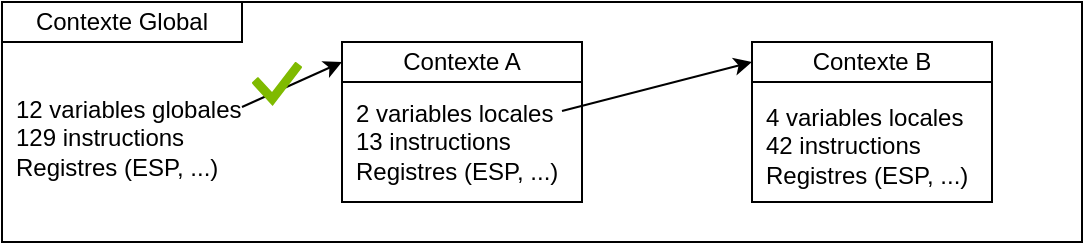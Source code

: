 <mxfile version="10.6.7" type="device"><diagram id="6El_ejY5EhcfQxHQ4nDC" name="Page-1"><mxGraphModel dx="738" dy="505" grid="1" gridSize="10" guides="1" tooltips="1" connect="1" arrows="1" fold="1" page="1" pageScale="1" pageWidth="827" pageHeight="1169" math="0" shadow="0"><root><mxCell id="0"/><mxCell id="1" parent="0"/><mxCell id="yjf1nJCclEHqCclhS205-9" value="" style="rounded=0;whiteSpace=wrap;html=1;strokeColor=#000000;align=left;" vertex="1" parent="1"><mxGeometry x="130" y="110" width="540" height="120" as="geometry"/></mxCell><mxCell id="yjf1nJCclEHqCclhS205-4" value="" style="group" vertex="1" connectable="0" parent="1"><mxGeometry x="300" y="130" width="120" height="80" as="geometry"/></mxCell><mxCell id="yjf1nJCclEHqCclhS205-1" value="" style="rounded=0;whiteSpace=wrap;html=1;" vertex="1" parent="yjf1nJCclEHqCclhS205-4"><mxGeometry width="120" height="80" as="geometry"/></mxCell><mxCell id="yjf1nJCclEHqCclhS205-2" value="Contexte A" style="text;html=1;strokeColor=#000000;fillColor=none;align=center;verticalAlign=middle;whiteSpace=wrap;rounded=0;" vertex="1" parent="yjf1nJCclEHqCclhS205-4"><mxGeometry width="120" height="20" as="geometry"/></mxCell><mxCell id="yjf1nJCclEHqCclhS205-3" value="2 variables locales&lt;br&gt;13 instructions&lt;br&gt;Registres (ESP, ...)&lt;br&gt;" style="text;html=1;strokeColor=none;fillColor=none;align=left;verticalAlign=top;whiteSpace=wrap;rounded=0;" vertex="1" parent="yjf1nJCclEHqCclhS205-4"><mxGeometry x="5" y="22" width="105" height="50" as="geometry"/></mxCell><mxCell id="yjf1nJCclEHqCclhS205-5" value="" style="group" vertex="1" connectable="0" parent="1"><mxGeometry x="505" y="130" width="120" height="80" as="geometry"/></mxCell><mxCell id="yjf1nJCclEHqCclhS205-6" value="" style="rounded=0;whiteSpace=wrap;html=1;" vertex="1" parent="yjf1nJCclEHqCclhS205-5"><mxGeometry width="120" height="80" as="geometry"/></mxCell><mxCell id="yjf1nJCclEHqCclhS205-7" value="Contexte B" style="text;html=1;strokeColor=#000000;fillColor=none;align=center;verticalAlign=middle;whiteSpace=wrap;rounded=0;" vertex="1" parent="yjf1nJCclEHqCclhS205-5"><mxGeometry width="120" height="20" as="geometry"/></mxCell><mxCell id="yjf1nJCclEHqCclhS205-8" value="4 variables locales&lt;br&gt;42 instructions&lt;br&gt;Registres (ESP, ...)&lt;br&gt;" style="text;html=1;strokeColor=none;fillColor=none;align=left;verticalAlign=top;whiteSpace=wrap;rounded=0;" vertex="1" parent="yjf1nJCclEHqCclhS205-5"><mxGeometry x="5" y="24" width="110" height="50" as="geometry"/></mxCell><mxCell id="yjf1nJCclEHqCclhS205-14" value="Contexte Global" style="text;html=1;strokeColor=#000000;fillColor=none;align=center;verticalAlign=middle;whiteSpace=wrap;rounded=0;" vertex="1" parent="1"><mxGeometry x="130" y="110" width="120" height="20" as="geometry"/></mxCell><mxCell id="yjf1nJCclEHqCclhS205-15" value="12 variables globales&lt;br&gt;129 instructions&lt;br&gt;Registres (ESP, ...)&lt;br&gt;" style="text;html=1;strokeColor=none;fillColor=none;align=left;verticalAlign=top;whiteSpace=wrap;rounded=0;" vertex="1" parent="1"><mxGeometry x="135" y="150" width="115" height="50" as="geometry"/></mxCell><mxCell id="yjf1nJCclEHqCclhS205-16" value="" style="endArrow=classic;html=1;entryX=0;entryY=0.5;entryDx=0;entryDy=0;exitX=1;exitY=0.25;exitDx=0;exitDy=0;" edge="1" parent="1" source="yjf1nJCclEHqCclhS205-3" target="yjf1nJCclEHqCclhS205-7"><mxGeometry width="50" height="50" relative="1" as="geometry"><mxPoint x="420" y="240" as="sourcePoint"/><mxPoint x="470" y="190" as="targetPoint"/></mxGeometry></mxCell><mxCell id="yjf1nJCclEHqCclhS205-17" value="" style="endArrow=classic;html=1;entryX=0;entryY=0.5;entryDx=0;entryDy=0;exitX=1;exitY=0.25;exitDx=0;exitDy=0;" edge="1" parent="1" source="yjf1nJCclEHqCclhS205-15" target="yjf1nJCclEHqCclhS205-2"><mxGeometry width="50" height="50" relative="1" as="geometry"><mxPoint x="425" y="183" as="sourcePoint"/><mxPoint x="518" y="169" as="targetPoint"/></mxGeometry></mxCell><mxCell id="yjf1nJCclEHqCclhS205-18" value="" style="shape=image;html=1;verticalAlign=top;verticalLabelPosition=bottom;labelBackgroundColor=#ffffff;imageAspect=0;aspect=fixed;image=https://cdn4.iconfinder.com/data/icons/icocentre-free-icons/114/f-cross_256-128.png;strokeColor=#000000;align=left;" vertex="1" parent="1"><mxGeometry x="446" y="138" width="29" height="29" as="geometry"/></mxCell><mxCell id="yjf1nJCclEHqCclhS205-20" value="" style="aspect=fixed;html=1;perimeter=none;align=center;shadow=0;dashed=0;image;fontSize=12;image=img/lib/mscae/Check.svg;strokeColor=#000000;" vertex="1" parent="1"><mxGeometry x="255" y="140" width="25" height="22" as="geometry"/></mxCell></root></mxGraphModel></diagram></mxfile>